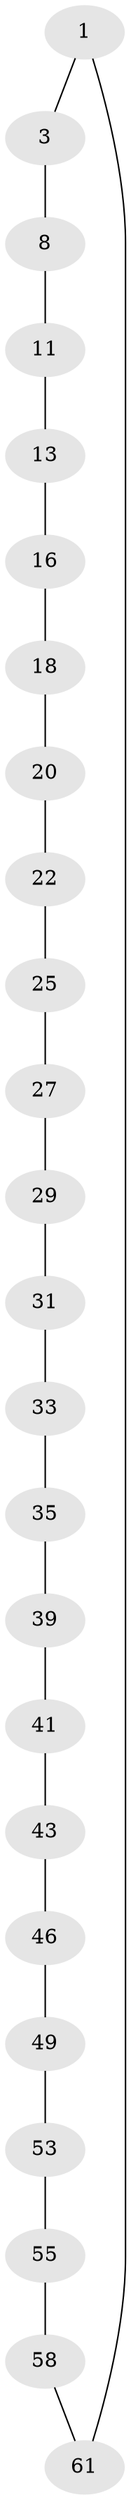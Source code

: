// original degree distribution, {2: 1.0}
// Generated by graph-tools (version 1.1) at 2025/20/03/04/25 18:20:04]
// undirected, 24 vertices, 24 edges
graph export_dot {
graph [start="1"]
  node [color=gray90,style=filled];
  1 [super="+2+64"];
  3 [super="+4"];
  8 [super="+9"];
  11 [super="+12"];
  13 [super="+14"];
  16 [super="+17"];
  18 [super="+19"];
  20 [super="+21"];
  22 [super="+23"];
  25 [super="+26"];
  27 [super="+28"];
  29 [super="+30"];
  31 [super="+32"];
  33 [super="+34"];
  35 [super="+36"];
  39 [super="+40"];
  41 [super="+42"];
  43 [super="+44"];
  46 [super="+47"];
  49 [super="+50"];
  53 [super="+54"];
  55 [super="+56"];
  58 [super="+59"];
  61 [super="+62"];
  1 -- 3;
  1 -- 61;
  3 -- 8;
  8 -- 11;
  11 -- 13;
  13 -- 16;
  16 -- 18;
  18 -- 20;
  20 -- 22;
  22 -- 25;
  25 -- 27;
  27 -- 29;
  29 -- 31;
  31 -- 33;
  33 -- 35;
  35 -- 39;
  39 -- 41;
  41 -- 43;
  43 -- 46;
  46 -- 49;
  49 -- 53;
  53 -- 55;
  55 -- 58;
  58 -- 61;
}
